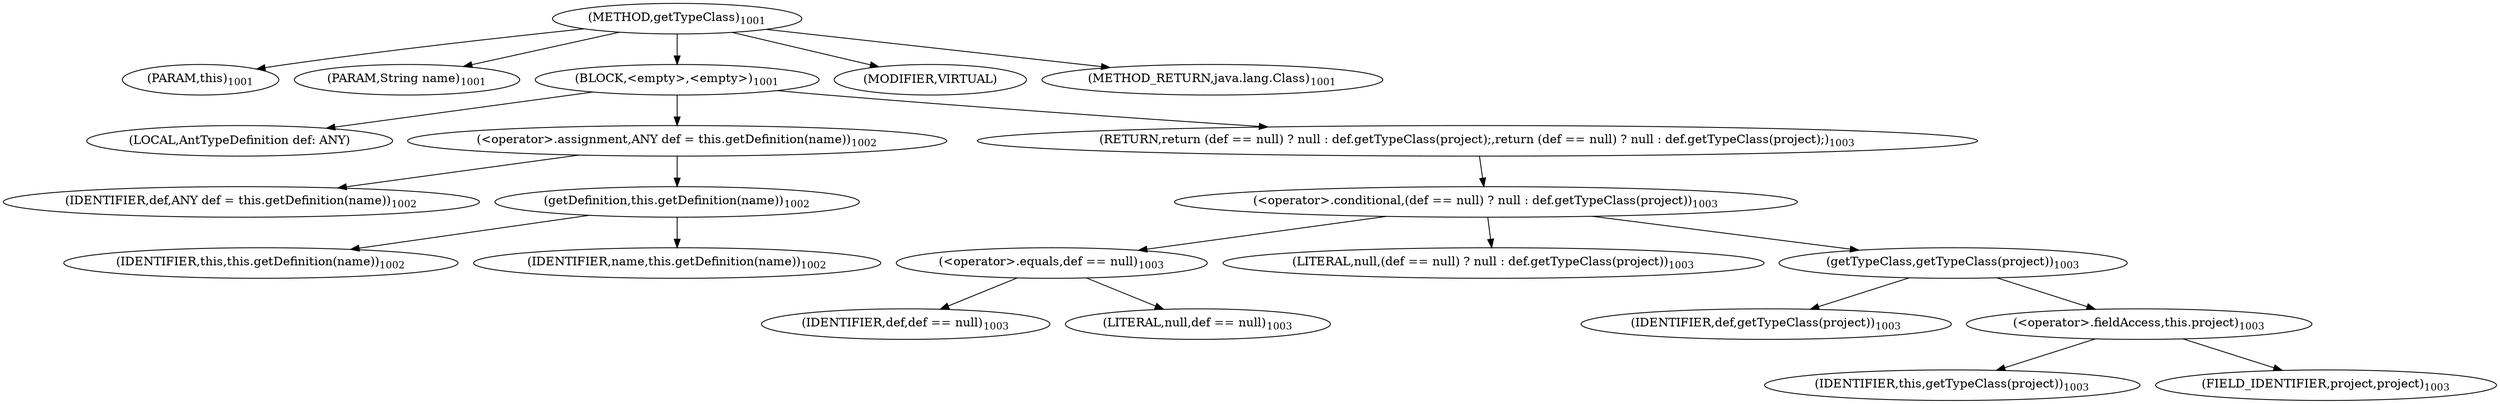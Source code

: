 digraph "getTypeClass" {  
"2310" [label = <(METHOD,getTypeClass)<SUB>1001</SUB>> ]
"78" [label = <(PARAM,this)<SUB>1001</SUB>> ]
"2311" [label = <(PARAM,String name)<SUB>1001</SUB>> ]
"2312" [label = <(BLOCK,&lt;empty&gt;,&lt;empty&gt;)<SUB>1001</SUB>> ]
"2313" [label = <(LOCAL,AntTypeDefinition def: ANY)> ]
"2314" [label = <(&lt;operator&gt;.assignment,ANY def = this.getDefinition(name))<SUB>1002</SUB>> ]
"2315" [label = <(IDENTIFIER,def,ANY def = this.getDefinition(name))<SUB>1002</SUB>> ]
"2316" [label = <(getDefinition,this.getDefinition(name))<SUB>1002</SUB>> ]
"77" [label = <(IDENTIFIER,this,this.getDefinition(name))<SUB>1002</SUB>> ]
"2317" [label = <(IDENTIFIER,name,this.getDefinition(name))<SUB>1002</SUB>> ]
"2318" [label = <(RETURN,return (def == null) ? null : def.getTypeClass(project);,return (def == null) ? null : def.getTypeClass(project);)<SUB>1003</SUB>> ]
"2319" [label = <(&lt;operator&gt;.conditional,(def == null) ? null : def.getTypeClass(project))<SUB>1003</SUB>> ]
"2320" [label = <(&lt;operator&gt;.equals,def == null)<SUB>1003</SUB>> ]
"2321" [label = <(IDENTIFIER,def,def == null)<SUB>1003</SUB>> ]
"2322" [label = <(LITERAL,null,def == null)<SUB>1003</SUB>> ]
"2323" [label = <(LITERAL,null,(def == null) ? null : def.getTypeClass(project))<SUB>1003</SUB>> ]
"2324" [label = <(getTypeClass,getTypeClass(project))<SUB>1003</SUB>> ]
"2325" [label = <(IDENTIFIER,def,getTypeClass(project))<SUB>1003</SUB>> ]
"2326" [label = <(&lt;operator&gt;.fieldAccess,this.project)<SUB>1003</SUB>> ]
"2327" [label = <(IDENTIFIER,this,getTypeClass(project))<SUB>1003</SUB>> ]
"2328" [label = <(FIELD_IDENTIFIER,project,project)<SUB>1003</SUB>> ]
"2329" [label = <(MODIFIER,VIRTUAL)> ]
"2330" [label = <(METHOD_RETURN,java.lang.Class)<SUB>1001</SUB>> ]
  "2310" -> "78" 
  "2310" -> "2311" 
  "2310" -> "2312" 
  "2310" -> "2329" 
  "2310" -> "2330" 
  "2312" -> "2313" 
  "2312" -> "2314" 
  "2312" -> "2318" 
  "2314" -> "2315" 
  "2314" -> "2316" 
  "2316" -> "77" 
  "2316" -> "2317" 
  "2318" -> "2319" 
  "2319" -> "2320" 
  "2319" -> "2323" 
  "2319" -> "2324" 
  "2320" -> "2321" 
  "2320" -> "2322" 
  "2324" -> "2325" 
  "2324" -> "2326" 
  "2326" -> "2327" 
  "2326" -> "2328" 
}
